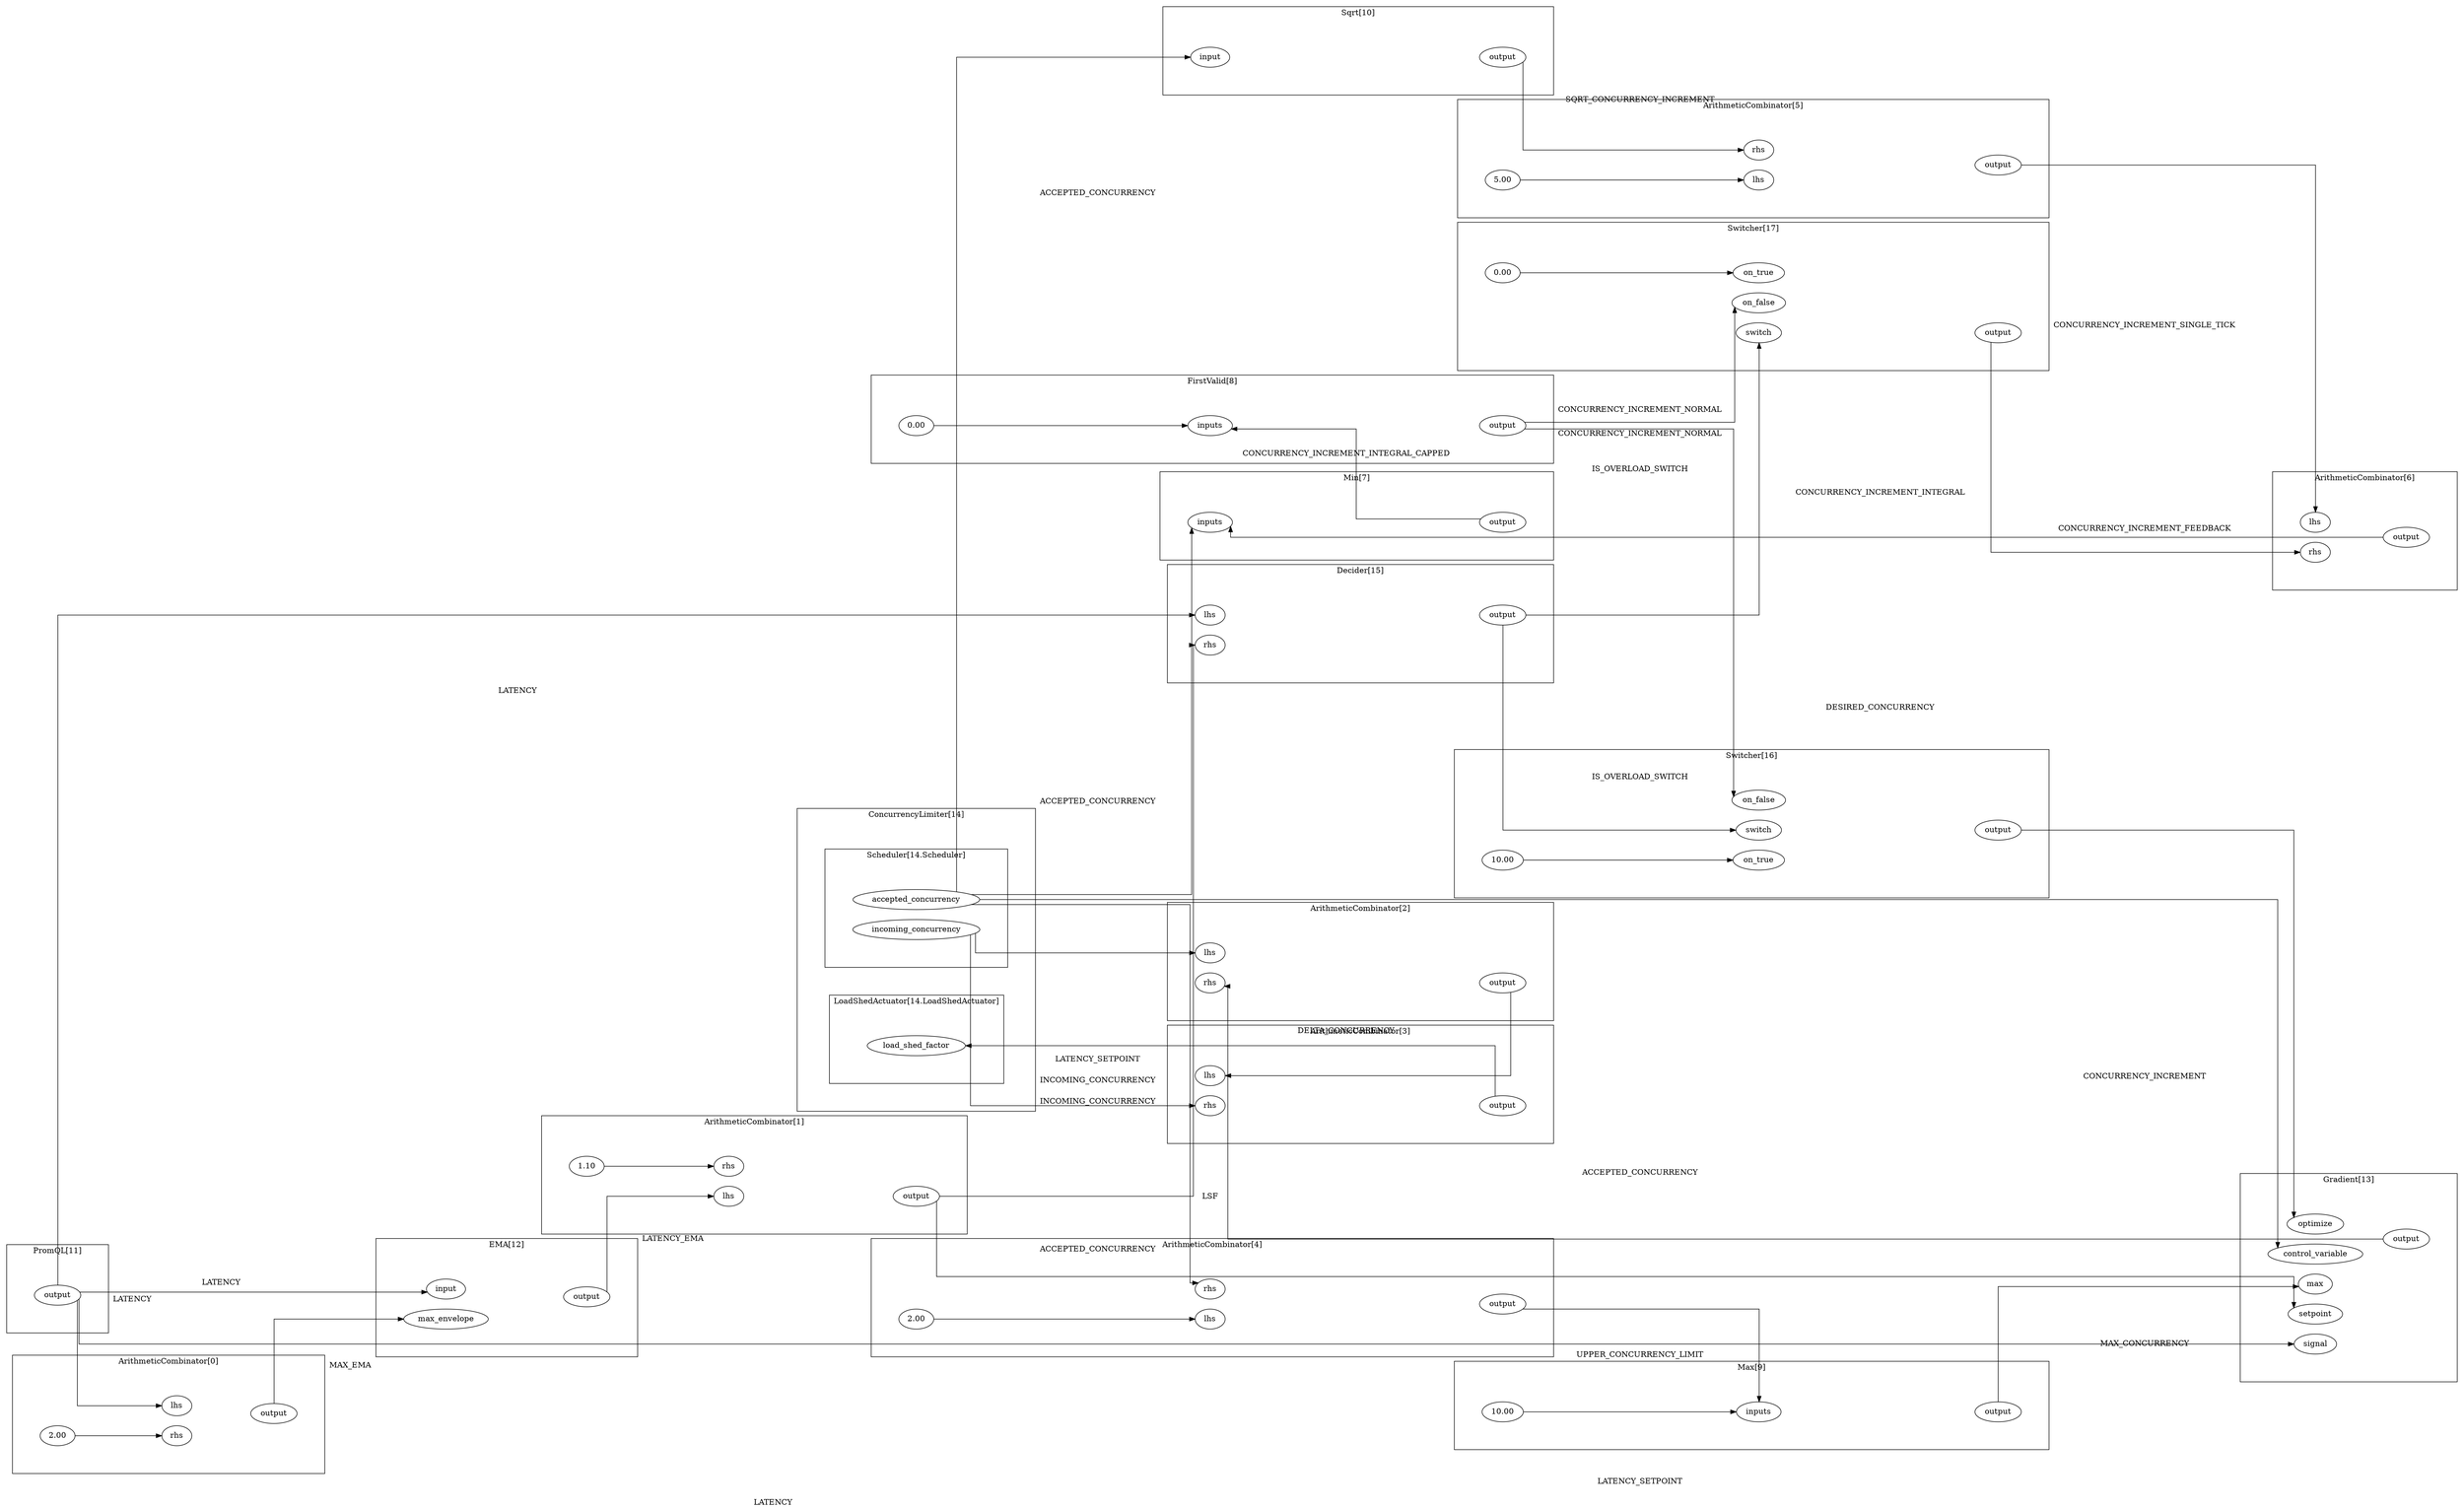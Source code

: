 digraph  {
	subgraph cluster_s1 {
		label="ArithmeticCombinator[0]";margin="50.0";
		n4[label="2.00"];
		n2[label="lhs"];
		n5[label="output"];
		n3[label="rhs"];
		n4->n3;
		n3->n5[style="invis"];
		{rank=same; n2;n3;};
		{rank=same; n5;};
		
	}
	subgraph cluster_s6 {
		label="ArithmeticCombinator[1]";margin="50.0";
		n8[label="1.10"];
		n9[label="lhs"];
		n10[label="output"];
		n7[label="rhs"];
		n8->n7;
		n9->n10[style="invis"];
		{rank=same; n7;n9;};
		{rank=same; n10;};
		
	}
	subgraph cluster_s11 {
		label="ArithmeticCombinator[2]";margin="50.0";
		n12[label="lhs"];
		n14[label="output"];
		n13[label="rhs"];
		n13->n14[style="invis"];
		{rank=same; n12;n13;};
		{rank=same; n14;};
		
	}
	subgraph cluster_s15 {
		label="ArithmeticCombinator[3]";margin="50.0";
		n16[label="lhs"];
		n18[label="output"];
		n17[label="rhs"];
		n17->n18[style="invis"];
		{rank=same; n16;n17;};
		{rank=same; n18;};
		
	}
	subgraph cluster_s19 {
		label="ArithmeticCombinator[4]";margin="50.0";
		n21[label="2.00"];
		n20[label="lhs"];
		n23[label="output"];
		n22[label="rhs"];
		n21->n20;
		n22->n23[style="invis"];
		{rank=same; n20;n22;};
		{rank=same; n23;};
		
	}
	subgraph cluster_s24 {
		label="ArithmeticCombinator[5]";margin="50.0";
		n26[label="5.00"];
		n25[label="lhs"];
		n28[label="output"];
		n27[label="rhs"];
		n26->n25;
		n27->n28[style="invis"];
		{rank=same; n28;};
		{rank=same; n25;n27;};
		
	}
	subgraph cluster_s29 {
		label="ArithmeticCombinator[6]";margin="50.0";
		n30[label="lhs"];
		n32[label="output"];
		n31[label="rhs"];
		n31->n32[style="invis"];
		{rank=same; n30;n31;};
		{rank=same; n32;};
		
	}
	subgraph cluster_s60 {
		subgraph cluster_s64 {
			label="LoadShedActuator[14.LoadShedActuator]";margin="50.0";
			n65[label="load_shed_factor"];
			{rank=same; n65;};
			
		}
		subgraph cluster_s61 {
			label="Scheduler[14.Scheduler]";margin="50.0";
			n62[label="accepted_concurrency"];
			n63[label="incoming_concurrency"];
			{rank=same; n62;n63;};
			
		}
		label="ConcurrencyLimiter[14]";margin="50.0";
		
	}
	subgraph cluster_s66 {
		label="Decider[15]";margin="50.0";
		n68[label="lhs"];
		n69[label="output"];
		n67[label="rhs"];
		n68->n69[style="invis"];
		{rank=same; n67;n68;};
		{rank=same; n69;};
		
	}
	subgraph cluster_s49 {
		label="EMA[12]";margin="50.0";
		n50[label="input"];
		n51[label="max_envelope"];
		n52[label="output"];
		n51->n52[style="invis"];
		{rank=same; n50;n51;};
		{rank=same; n52;};
		
	}
	subgraph cluster_s36 {
		label="FirstValid[8]";margin="50.0";
		n38[label="0.00"];
		n37[label="inputs"];
		n39[label="output"];
		n38->n37;
		n37->n39[style="invis"];
		{rank=same; n37;n37;};
		{rank=same; n39;};
		
	}
	subgraph cluster_s53 {
		label="Gradient[13]";margin="50.0";
		n58[label="control_variable"];
		n57[label="max"];
		n56[label="optimize"];
		n59[label="output"];
		n55[label="setpoint"];
		n54[label="signal"];
		n58->n59[style="invis"];
		{rank=same; n54;n55;n56;n57;n58;};
		{rank=same; n59;};
		
	}
	subgraph cluster_s40 {
		label="Max[9]";margin="50.0";
		n42[label="10.00"];
		n41[label="inputs"];
		n43[label="output"];
		n42->n41;
		n41->n43[style="invis"];
		{rank=same; n41;n41;};
		{rank=same; n43;};
		
	}
	subgraph cluster_s33 {
		label="Min[7]";margin="50.0";
		n34[label="inputs"];
		n35[label="output"];
		n34->n35[style="invis"];
		{rank=same; n34;n34;};
		{rank=same; n35;};
		
	}
	subgraph cluster_s47 {
		label="PromQL[11]";margin="50.0";
		n48[label="output"];
		{rank=same; n48;};
		
	}
	subgraph cluster_s44 {
		label="Sqrt[10]";margin="50.0";
		n45[label="input"];
		n46[label="output"];
		n45->n46[style="invis"];
		{rank=same; n45;};
		{rank=same; n46;};
		
	}
	subgraph cluster_s70 {
		label="Switcher[16]";margin="50.0";
		n73[label="10.00"];
		n74[label="on_false"];
		n72[label="on_true"];
		n75[label="output"];
		n71[label="switch"];
		n73->n72;
		n74->n75[style="invis"];
		{rank=same; n71;n72;n74;};
		{rank=same; n75;};
		
	}
	subgraph cluster_s76 {
		label="Switcher[17]";margin="50.0";
		n78[label="0.00"];
		n79[label="on_false"];
		n77[label="on_true"];
		n81[label="output"];
		n80[label="switch"];
		n78->n77;
		n80->n81[style="invis"];
		{rank=same; n77;n79;n80;};
		{rank=same; n81;};
		
	}
	rankdir="LR";splines="ortho";
	n62->n22[label="ACCEPTED_CONCURRENCY"];
	n62->n34[label="ACCEPTED_CONCURRENCY"];
	n62->n45[label="ACCEPTED_CONCURRENCY"];
	n62->n58[label="ACCEPTED_CONCURRENCY"];
	n63->n12[label="INCOMING_CONCURRENCY"];
	n63->n17[label="INCOMING_CONCURRENCY"];
	n14->n16[label="DELTA_CONCURRENCY"];
	n23->n41[label="UPPER_CONCURRENCY_LIMIT"];
	n43->n57[label="MAX_CONCURRENCY"];
	n46->n27[label="SQRT_CONCURRENCY_INCREMENT"];
	n48->n2[label="LATENCY"];
	n48->n50[label="LATENCY"];
	n48->n54[label="LATENCY"];
	n48->n68[label="LATENCY"];
	n52->n9[label="LATENCY_EMA"];
	n59->n13[label="DESIRED_CONCURRENCY"];
	n5->n51[label="MAX_EMA"];
	n28->n30[label="CONCURRENCY_INCREMENT_SINGLE_TICK"];
	n10->n55[label="LATENCY_SETPOINT"];
	n10->n67[label="LATENCY_SETPOINT"];
	n32->n34[label="CONCURRENCY_INCREMENT_INTEGRAL"];
	n69->n71[label="IS_OVERLOAD_SWITCH"];
	n69->n80[label="IS_OVERLOAD_SWITCH"];
	n18->n65[label="LSF"];
	n35->n37[label="CONCURRENCY_INCREMENT_INTEGRAL_CAPPED"];
	n39->n74[label="CONCURRENCY_INCREMENT_NORMAL"];
	n39->n79[label="CONCURRENCY_INCREMENT_NORMAL"];
	n75->n56[label="CONCURRENCY_INCREMENT"];
	n81->n31[label="CONCURRENCY_INCREMENT_FEEDBACK"];
	
}
